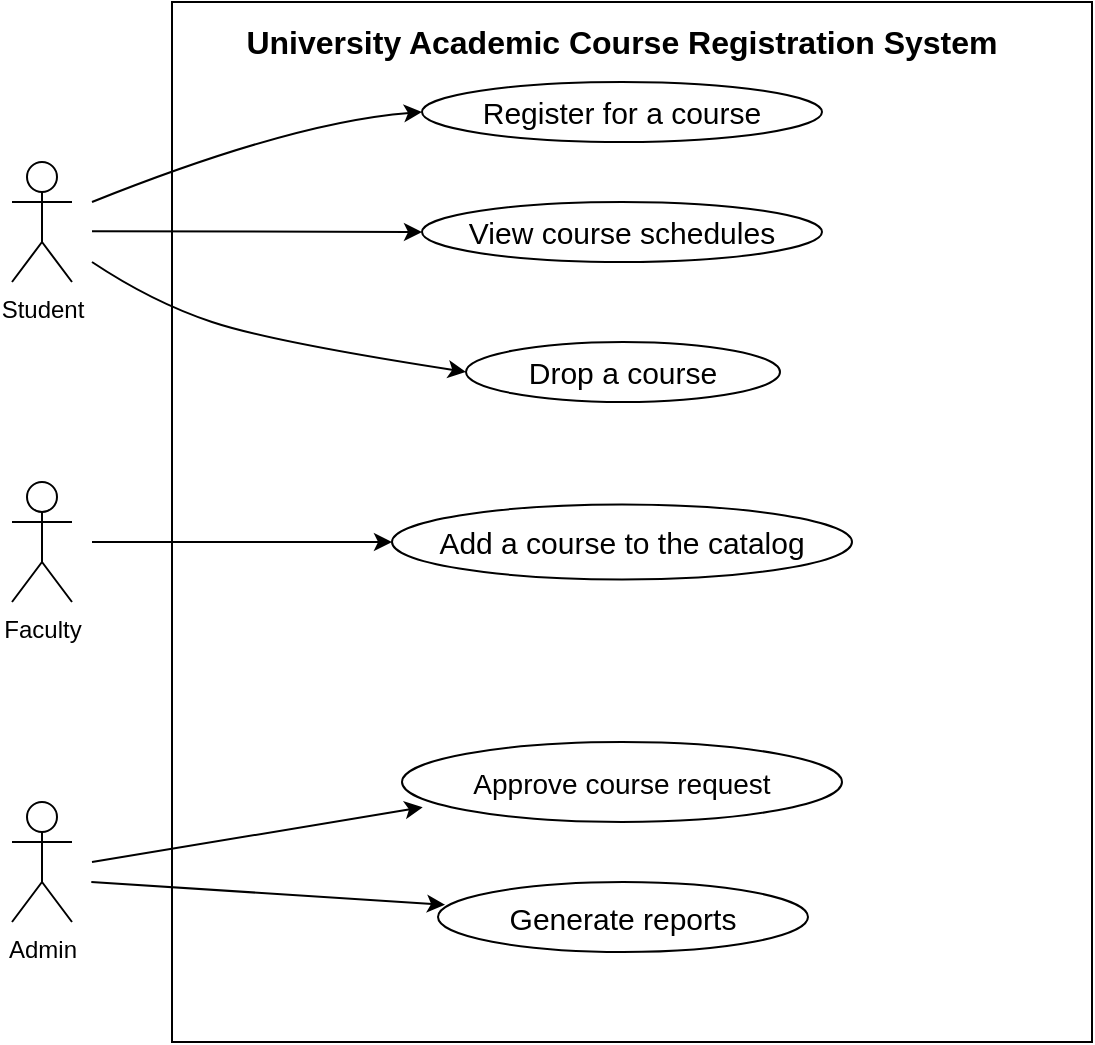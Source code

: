<mxfile>
    <diagram id="K7b3S6ei28q-WkfmCmta" name="Page-1">
        <mxGraphModel dx="973" dy="627" grid="1" gridSize="10" guides="1" tooltips="1" connect="1" arrows="1" fold="1" page="1" pageScale="1" pageWidth="850" pageHeight="1100" math="0" shadow="0">
            <root>
                <mxCell id="0"/>
                <mxCell id="1" parent="0"/>
                <mxCell id="2" value="Student" style="shape=umlActor;verticalLabelPosition=bottom;verticalAlign=top;html=1;outlineConnect=0;" vertex="1" parent="1">
                    <mxGeometry x="120" y="160" width="30" height="60" as="geometry"/>
                </mxCell>
                <mxCell id="3" value="Faculty" style="shape=umlActor;verticalLabelPosition=bottom;verticalAlign=top;html=1;outlineConnect=0;" vertex="1" parent="1">
                    <mxGeometry x="120" y="320" width="30" height="60" as="geometry"/>
                </mxCell>
                <mxCell id="4" value="Admin" style="shape=umlActor;verticalLabelPosition=bottom;verticalAlign=top;html=1;outlineConnect=0;" vertex="1" parent="1">
                    <mxGeometry x="120" y="480" width="30" height="60" as="geometry"/>
                </mxCell>
                <mxCell id="8" value="" style="rounded=0;whiteSpace=wrap;html=1;" vertex="1" parent="1">
                    <mxGeometry x="200" y="80" width="460" height="520" as="geometry"/>
                </mxCell>
                <mxCell id="10" value="&lt;h1 style=&quot;font-size: 16px;&quot;&gt;University Academic Course Registration System&lt;/h1&gt;" style="text;html=1;strokeColor=none;fillColor=none;spacing=5;spacingTop=-20;whiteSpace=wrap;overflow=hidden;rounded=0;align=center;" vertex="1" parent="1">
                    <mxGeometry x="230" y="90" width="390" height="20" as="geometry"/>
                </mxCell>
                <mxCell id="11" value="&lt;font style=&quot;font-size: 15px;&quot;&gt;Register for a course&lt;/font&gt;" style="ellipse;whiteSpace=wrap;html=1;fontSize=16;" vertex="1" parent="1">
                    <mxGeometry x="325" y="120" width="200" height="30" as="geometry"/>
                </mxCell>
                <mxCell id="12" value="&lt;font style=&quot;font-size: 15px;&quot;&gt;View course schedules&lt;/font&gt;" style="ellipse;whiteSpace=wrap;html=1;fontSize=16;" vertex="1" parent="1">
                    <mxGeometry x="325" y="180" width="200" height="30" as="geometry"/>
                </mxCell>
                <mxCell id="13" value="&lt;font style=&quot;font-size: 15px;&quot;&gt;Drop a course&lt;/font&gt;" style="ellipse;whiteSpace=wrap;html=1;fontSize=16;" vertex="1" parent="1">
                    <mxGeometry x="347" y="250" width="157" height="30" as="geometry"/>
                </mxCell>
                <mxCell id="14" value="&lt;font style=&quot;font-size: 15px;&quot;&gt;Add a course to the catalog&lt;/font&gt;" style="ellipse;whiteSpace=wrap;html=1;fontSize=16;" vertex="1" parent="1">
                    <mxGeometry x="310" y="331.25" width="230" height="37.5" as="geometry"/>
                </mxCell>
                <mxCell id="15" value="&lt;font style=&quot;font-size: 14px;&quot;&gt;Approve course request&lt;/font&gt;" style="ellipse;whiteSpace=wrap;html=1;fontSize=16;" vertex="1" parent="1">
                    <mxGeometry x="315" y="450" width="220" height="40" as="geometry"/>
                </mxCell>
                <mxCell id="16" value="&lt;font style=&quot;font-size: 15px;&quot;&gt;Generate reports&lt;/font&gt;" style="ellipse;whiteSpace=wrap;html=1;fontSize=16;" vertex="1" parent="1">
                    <mxGeometry x="333" y="520" width="185" height="35" as="geometry"/>
                </mxCell>
                <mxCell id="17" value="" style="endArrow=classic;html=1;fontSize=15;entryX=0.047;entryY=0.815;entryDx=0;entryDy=0;entryPerimeter=0;" edge="1" parent="1" target="15">
                    <mxGeometry width="50" height="50" relative="1" as="geometry">
                        <mxPoint x="160" y="510" as="sourcePoint"/>
                        <mxPoint x="210" y="460" as="targetPoint"/>
                    </mxGeometry>
                </mxCell>
                <mxCell id="18" value="" style="endArrow=classic;html=1;fontSize=15;entryX=0.019;entryY=0.326;entryDx=0;entryDy=0;entryPerimeter=0;" edge="1" parent="1" target="16">
                    <mxGeometry width="50" height="50" relative="1" as="geometry">
                        <mxPoint x="159.66" y="520" as="sourcePoint"/>
                        <mxPoint x="325.0" y="492.6" as="targetPoint"/>
                    </mxGeometry>
                </mxCell>
                <mxCell id="19" value="" style="endArrow=classic;html=1;fontSize=15;entryX=0;entryY=0.5;entryDx=0;entryDy=0;" edge="1" parent="1" target="14">
                    <mxGeometry width="50" height="50" relative="1" as="geometry">
                        <mxPoint x="160.0" y="350" as="sourcePoint"/>
                        <mxPoint x="336.855" y="361.41" as="targetPoint"/>
                    </mxGeometry>
                </mxCell>
                <mxCell id="20" value="" style="endArrow=classic;html=1;fontSize=15;entryX=0;entryY=0.5;entryDx=0;entryDy=0;" edge="1" parent="1" target="12">
                    <mxGeometry width="50" height="50" relative="1" as="geometry">
                        <mxPoint x="160" y="194.6" as="sourcePoint"/>
                        <mxPoint x="310.0" y="194.6" as="targetPoint"/>
                    </mxGeometry>
                </mxCell>
                <mxCell id="21" value="" style="curved=1;endArrow=classic;html=1;fontSize=15;entryX=0;entryY=0.5;entryDx=0;entryDy=0;" edge="1" parent="1" target="11">
                    <mxGeometry width="50" height="50" relative="1" as="geometry">
                        <mxPoint x="160" y="180" as="sourcePoint"/>
                        <mxPoint x="210" y="130" as="targetPoint"/>
                        <Array as="points">
                            <mxPoint x="260" y="140"/>
                        </Array>
                    </mxGeometry>
                </mxCell>
                <mxCell id="22" value="" style="curved=1;endArrow=classic;html=1;fontSize=15;entryX=0;entryY=0.5;entryDx=0;entryDy=0;" edge="1" parent="1" target="13">
                    <mxGeometry width="50" height="50" relative="1" as="geometry">
                        <mxPoint x="160" y="210" as="sourcePoint"/>
                        <mxPoint x="325" y="165" as="targetPoint"/>
                        <Array as="points">
                            <mxPoint x="190" y="230"/>
                            <mxPoint x="250" y="250"/>
                        </Array>
                    </mxGeometry>
                </mxCell>
            </root>
        </mxGraphModel>
    </diagram>
</mxfile>
